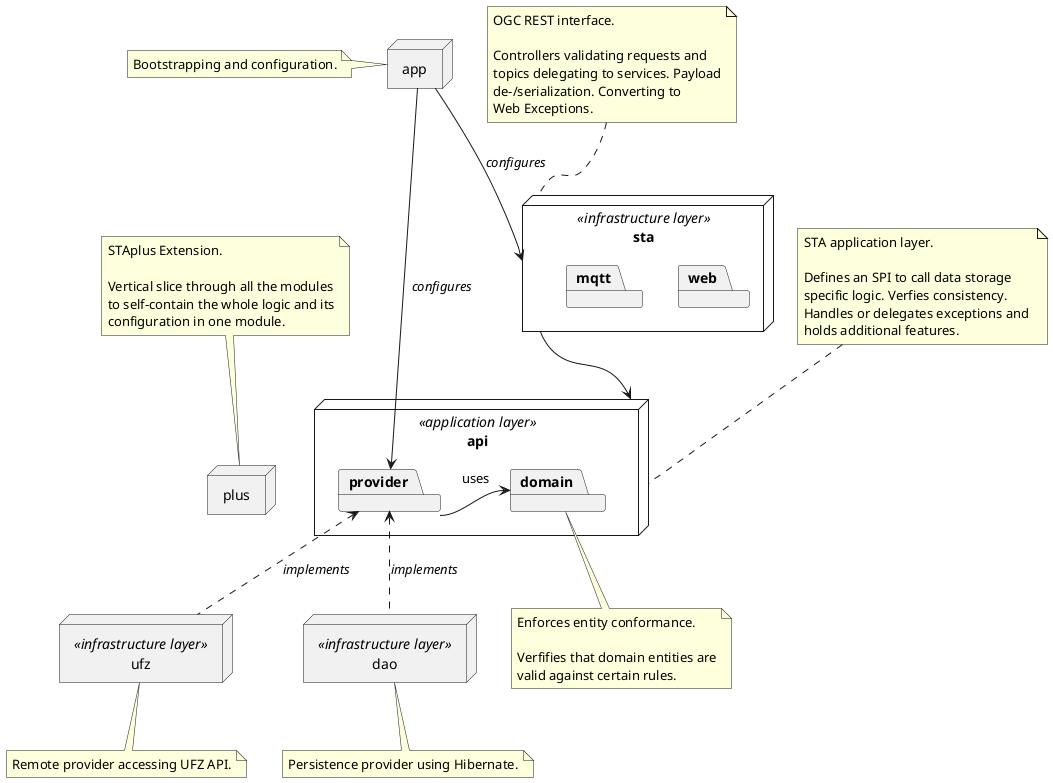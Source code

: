 @startuml SensorThings API, Modules and Dependencies

node app
node sta <<infrastructure layer>> {
    package web
    package mqtt
}

note as app_note
  Bootstrapping and configuration.
end note
note as sta_note 
  OGC REST interface.
  
  Controllers validating requests and 
  topics delegating to services. Payload
  de-/serialization. Converting to
  Web Exceptions.
end note

sta_note .. sta
app_note .r. app

node api <<application layer>> {
    package provider
    package domain
    provider -[norank]-> domain : uses
}
note as domain_note
    Enforces entity conformance.

    Verfifies that domain entities are
    valid against certain rules.
end note
note as api_note 
    STA application layer.

    Defines an SPI to call data storage
    specific logic. Verfies consistency.
    Handles or delegates exceptions and 
    holds additional features.
end note

api_note .. api
domain_note .u. domain

together {
    node ufz <<infrastructure layer>>
    node dao <<infrastructure layer>>
}
note as dao_note
    Persistence provider using Hibernate.
end note
note as ufz_note
    Remote provider accessing UFZ API.
end note

dao_note .u. dao
ufz_note .u. ufz

app --> sta : //configures//
app --> provider : //configures//
sta --> api

dao .u.> provider : //implements//
ufz .u.> provider : //implements//

node plus
note as plus_note 
  STAplus Extension.

  Vertical slice through all the modules
  to self-contain the whole logic and its
  configuration in one module.
end note

plus_note .. plus
api -[hidden]l-> plus


@enduml